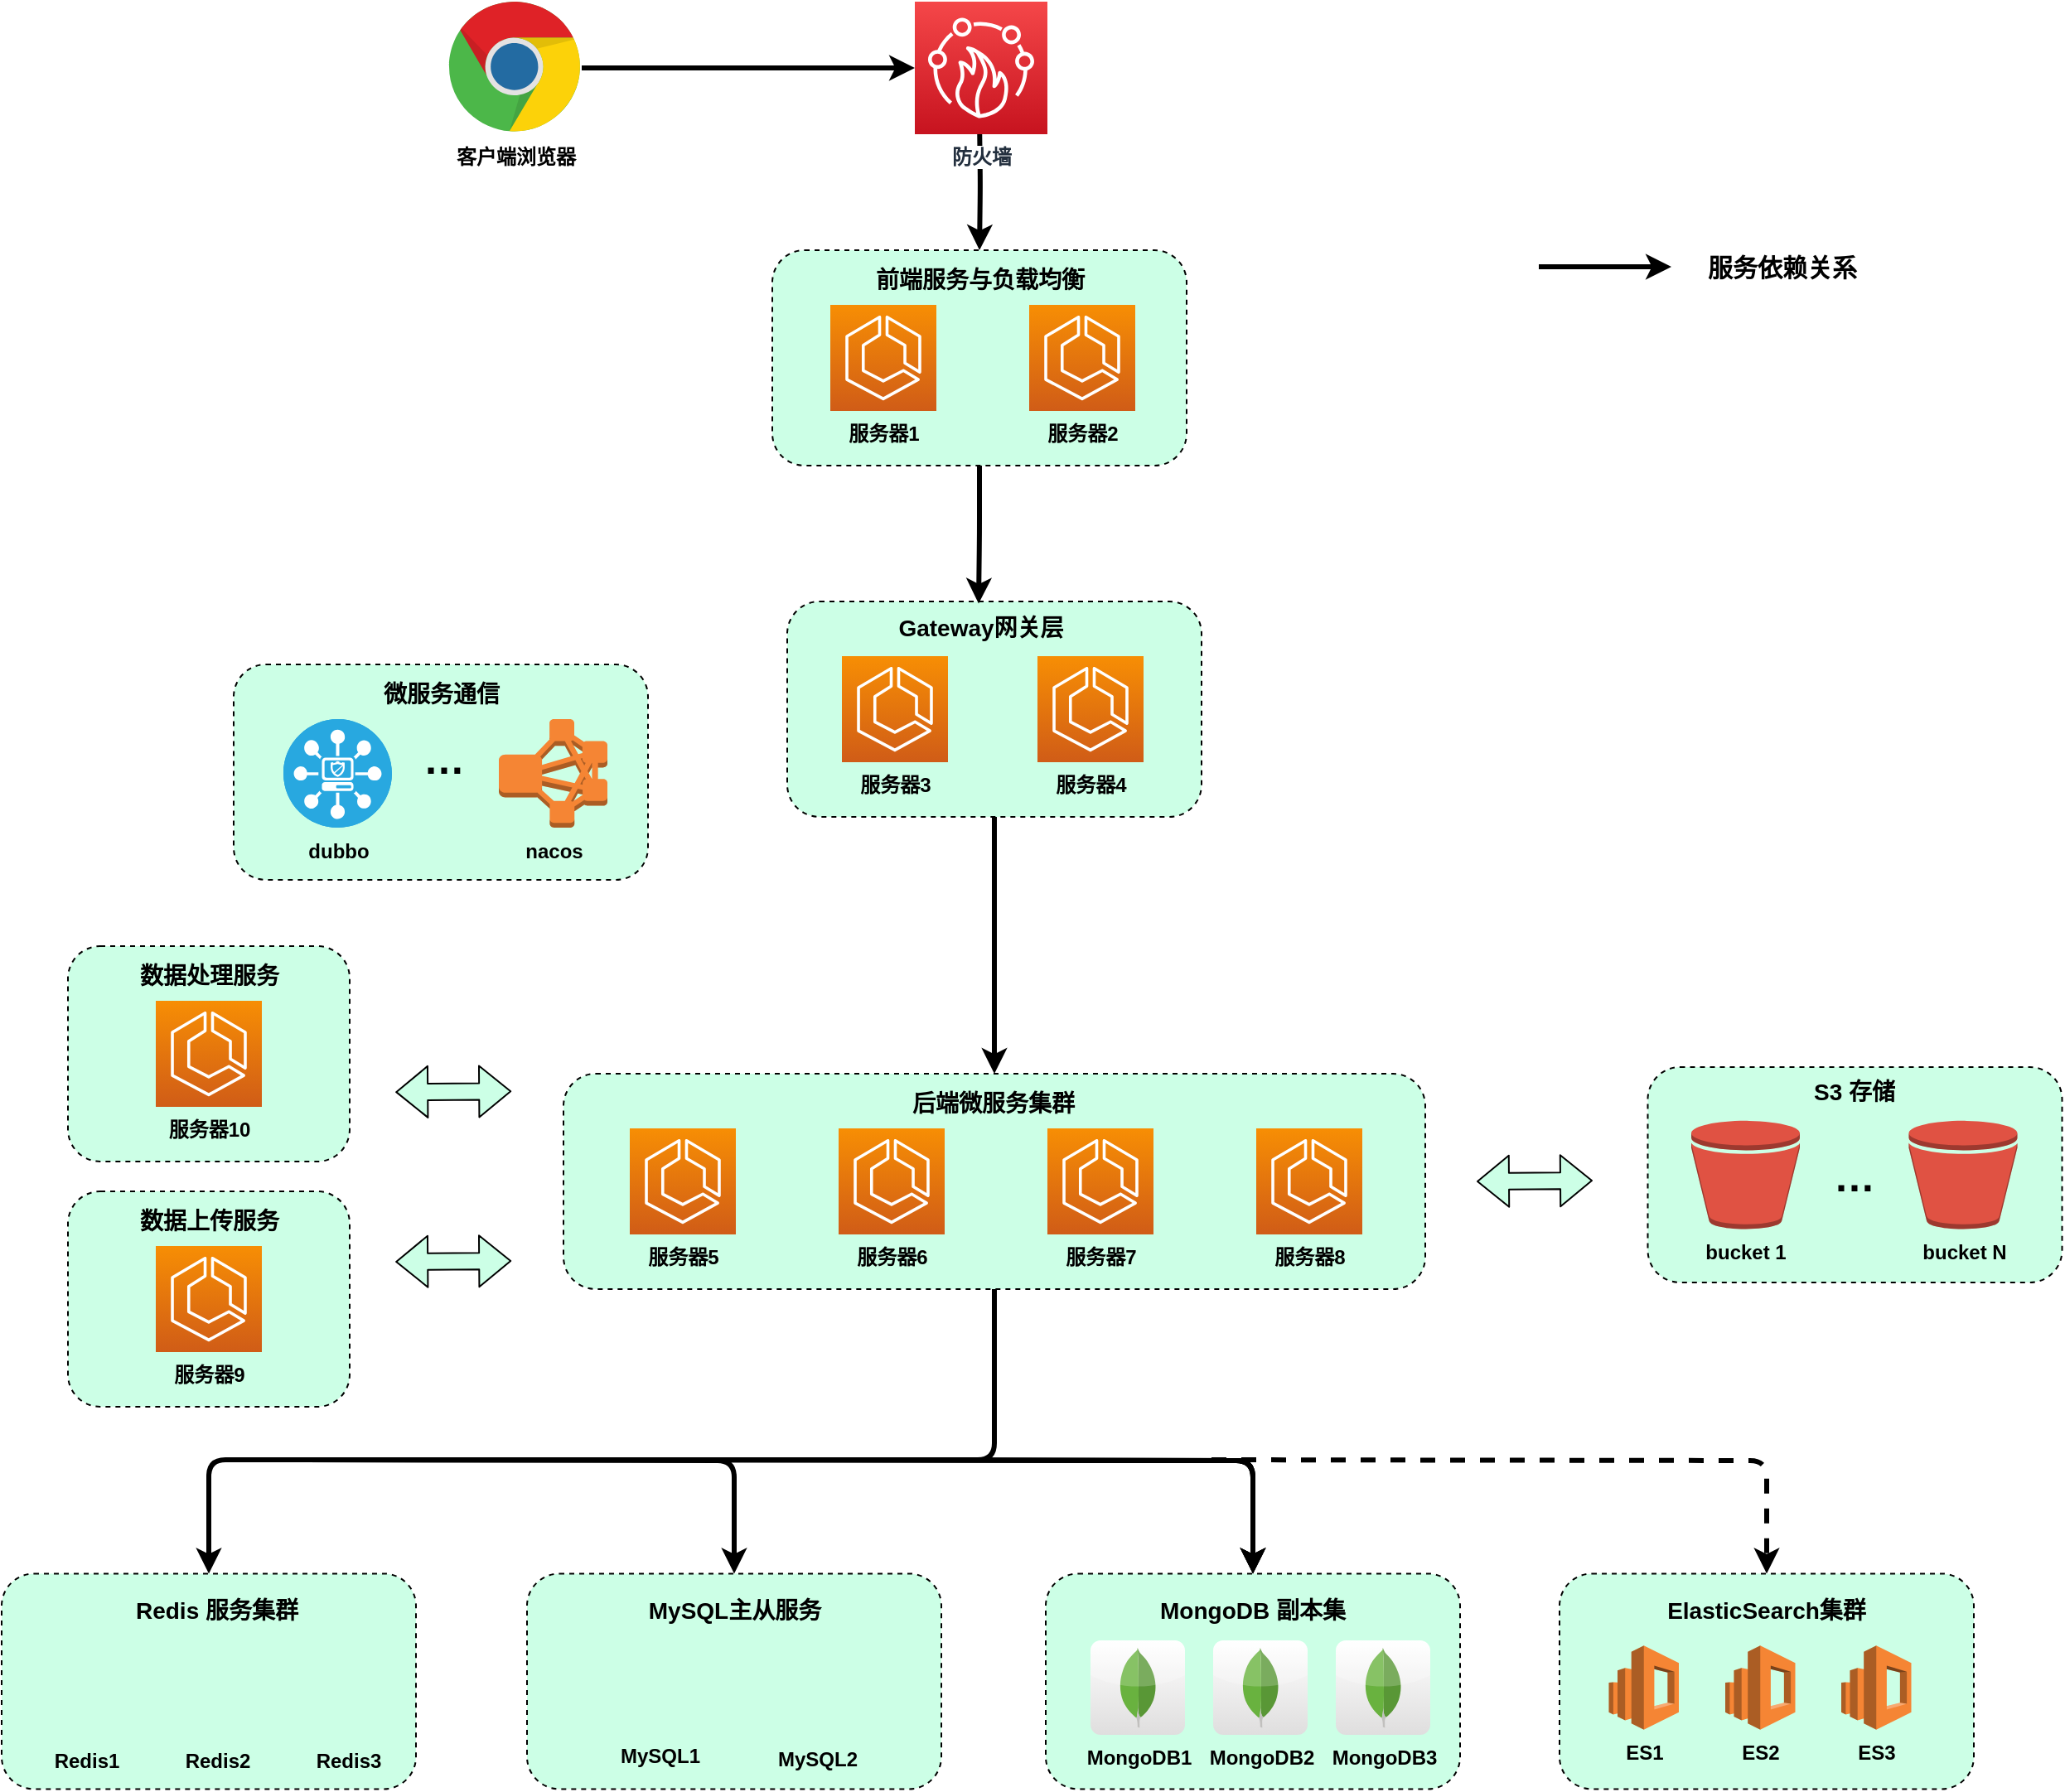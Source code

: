 <mxfile version="14.7.9" type="github">
  <diagram id="9aS60letDVtKuTQgeGno" name="第 1 页">
    <mxGraphModel dx="1730" dy="965" grid="1" gridSize="10" guides="1" tooltips="1" connect="1" arrows="1" fold="1" page="1" pageScale="1" pageWidth="827" pageHeight="1169" math="0" shadow="0">
      <root>
        <mxCell id="0" />
        <mxCell id="1" parent="0" />
        <mxCell id="LMl4s2mU0-_XnzE5FJ5L-1" value="" style="rounded=1;whiteSpace=wrap;html=1;labelBackgroundColor=#ffffff;fontSize=12;dashed=1;fillColor=#CCFFE6;" parent="1" vertex="1">
          <mxGeometry x="1193.25" y="733" width="250" height="130" as="geometry" />
        </mxCell>
        <mxCell id="LMl4s2mU0-_XnzE5FJ5L-2" value="" style="rounded=1;whiteSpace=wrap;html=1;labelBackgroundColor=#CCFFE6;fontSize=12;dashed=1;fillColor=#CCFFE6;" parent="1" vertex="1">
          <mxGeometry x="200" y="1038.7" width="250" height="130" as="geometry" />
        </mxCell>
        <mxCell id="LMl4s2mU0-_XnzE5FJ5L-3" value="" style="rounded=1;whiteSpace=wrap;html=1;labelBackgroundColor=#ffffff;fontSize=12;dashed=1;fillColor=#CCFFE6;" parent="1" vertex="1">
          <mxGeometry x="517" y="1038.7" width="250" height="130" as="geometry" />
        </mxCell>
        <mxCell id="LMl4s2mU0-_XnzE5FJ5L-4" value="" style="rounded=1;whiteSpace=wrap;html=1;labelBackgroundColor=#ffffff;fontSize=12;dashed=1;fillColor=#CCFFE6;" parent="1" vertex="1">
          <mxGeometry x="830" y="1038.7" width="250" height="130" as="geometry" />
        </mxCell>
        <mxCell id="LMl4s2mU0-_XnzE5FJ5L-5" value="" style="rounded=1;whiteSpace=wrap;html=1;labelBackgroundColor=#ffffff;fontSize=12;dashed=1;fillColor=#CCFFE6;" parent="1" vertex="1">
          <mxGeometry x="1140" y="1038.7" width="250" height="130" as="geometry" />
        </mxCell>
        <mxCell id="LMl4s2mU0-_XnzE5FJ5L-6" style="edgeStyle=orthogonalEdgeStyle;rounded=1;orthogonalLoop=1;jettySize=auto;html=1;entryX=0;entryY=0.5;entryDx=0;entryDy=0;entryPerimeter=0;strokeWidth=3;" parent="1" source="LMl4s2mU0-_XnzE5FJ5L-7" target="LMl4s2mU0-_XnzE5FJ5L-9" edge="1">
          <mxGeometry relative="1" as="geometry">
            <mxPoint x="760" y="120.3" as="targetPoint" />
          </mxGeometry>
        </mxCell>
        <mxCell id="LMl4s2mU0-_XnzE5FJ5L-7" value="&lt;b&gt;客户端浏览器&lt;/b&gt;" style="dashed=0;outlineConnect=0;html=1;align=center;labelPosition=center;verticalLabelPosition=bottom;verticalAlign=top;shape=mxgraph.weblogos.chrome" parent="1" vertex="1">
          <mxGeometry x="470" y="90" width="80" height="80" as="geometry" />
        </mxCell>
        <mxCell id="LMl4s2mU0-_XnzE5FJ5L-8" style="edgeStyle=orthogonalEdgeStyle;rounded=1;orthogonalLoop=1;jettySize=auto;html=1;strokeWidth=3;entryX=0.5;entryY=0;entryDx=0;entryDy=0;" parent="1" target="LMl4s2mU0-_XnzE5FJ5L-23" edge="1">
          <mxGeometry relative="1" as="geometry">
            <mxPoint x="790" y="160.3" as="sourcePoint" />
          </mxGeometry>
        </mxCell>
        <mxCell id="LMl4s2mU0-_XnzE5FJ5L-9" value="&lt;b&gt;防火墙&lt;/b&gt;" style="points=[[0,0,0],[0.25,0,0],[0.5,0,0],[0.75,0,0],[1,0,0],[0,1,0],[0.25,1,0],[0.5,1,0],[0.75,1,0],[1,1,0],[0,0.25,0],[0,0.5,0],[0,0.75,0],[1,0.25,0],[1,0.5,0],[1,0.75,0]];outlineConnect=0;fontColor=#232F3E;gradientColor=#F54749;gradientDirection=north;fillColor=#C7131F;strokeColor=#ffffff;dashed=0;verticalLabelPosition=bottom;verticalAlign=top;align=center;html=1;fontSize=12;fontStyle=0;aspect=fixed;shape=mxgraph.aws4.resourceIcon;resIcon=mxgraph.aws4.firewall_manager;labelBackgroundColor=#ffffff;" parent="1" vertex="1">
          <mxGeometry x="751" y="90" width="80" height="80" as="geometry" />
        </mxCell>
        <mxCell id="LMl4s2mU0-_XnzE5FJ5L-10" style="edgeStyle=orthogonalEdgeStyle;rounded=1;orthogonalLoop=1;jettySize=auto;html=1;exitX=0.5;exitY=1;exitDx=0;exitDy=0;exitPerimeter=0;entryX=0.5;entryY=0;entryDx=0;entryDy=0;strokeWidth=3;fontSize=12;" parent="1" target="LMl4s2mU0-_XnzE5FJ5L-3" edge="1">
          <mxGeometry relative="1" as="geometry">
            <mxPoint x="380" y="970.0" as="sourcePoint" />
          </mxGeometry>
        </mxCell>
        <mxCell id="LMl4s2mU0-_XnzE5FJ5L-11" style="edgeStyle=orthogonalEdgeStyle;rounded=1;orthogonalLoop=1;jettySize=auto;html=1;exitX=0.5;exitY=1;exitDx=0;exitDy=0;exitPerimeter=0;entryX=0.5;entryY=0;entryDx=0;entryDy=0;strokeWidth=3;fontSize=12;" parent="1" target="LMl4s2mU0-_XnzE5FJ5L-4" edge="1">
          <mxGeometry relative="1" as="geometry">
            <mxPoint x="380" y="970.0" as="sourcePoint" />
          </mxGeometry>
        </mxCell>
        <mxCell id="LMl4s2mU0-_XnzE5FJ5L-12" style="edgeStyle=orthogonalEdgeStyle;rounded=1;orthogonalLoop=1;jettySize=auto;html=1;exitX=0.5;exitY=1;exitDx=0;exitDy=0;exitPerimeter=0;entryX=0.5;entryY=0;entryDx=0;entryDy=0;strokeWidth=3;fontSize=12;" parent="1" target="LMl4s2mU0-_XnzE5FJ5L-4" edge="1">
          <mxGeometry relative="1" as="geometry">
            <mxPoint x="560" y="970.0" as="sourcePoint" />
          </mxGeometry>
        </mxCell>
        <mxCell id="LMl4s2mU0-_XnzE5FJ5L-13" style="edgeStyle=orthogonalEdgeStyle;rounded=1;orthogonalLoop=1;jettySize=auto;html=1;exitX=0.5;exitY=1;exitDx=0;exitDy=0;exitPerimeter=0;entryX=0.5;entryY=0;entryDx=0;entryDy=0;strokeWidth=3;fontSize=12;" parent="1" target="LMl4s2mU0-_XnzE5FJ5L-4" edge="1">
          <mxGeometry relative="1" as="geometry">
            <mxPoint x="750" y="970.0" as="sourcePoint" />
          </mxGeometry>
        </mxCell>
        <mxCell id="LMl4s2mU0-_XnzE5FJ5L-14" style="edgeStyle=orthogonalEdgeStyle;rounded=1;orthogonalLoop=1;jettySize=auto;html=1;exitX=0.5;exitY=1;exitDx=0;exitDy=0;exitPerimeter=0;entryX=0.5;entryY=0;entryDx=0;entryDy=0;strokeWidth=3;fontSize=12;dashed=1;" parent="1" target="LMl4s2mU0-_XnzE5FJ5L-5" edge="1">
          <mxGeometry relative="1" as="geometry">
            <mxPoint x="930" y="970.0" as="sourcePoint" />
          </mxGeometry>
        </mxCell>
        <mxCell id="LMl4s2mU0-_XnzE5FJ5L-15" value="Redis1" style="shape=image;html=1;verticalAlign=top;verticalLabelPosition=bottom;labelBackgroundColor=none;imageAspect=0;aspect=fixed;image=https://cdn4.iconfinder.com/data/icons/redis-2/1451/Untitled-2-128.png;fontSize=12;fontStyle=1" parent="1" vertex="1">
          <mxGeometry x="222" y="1080" width="57.6" height="57.6" as="geometry" />
        </mxCell>
        <mxCell id="LMl4s2mU0-_XnzE5FJ5L-16" value="&lt;b&gt;MongoDB1&lt;/b&gt;" style="dashed=0;outlineConnect=0;html=1;align=center;labelPosition=center;verticalLabelPosition=bottom;verticalAlign=top;shape=mxgraph.webicons.mongodb;gradientColor=#DFDEDE;labelBackgroundColor=none;fontSize=12;" parent="1" vertex="1">
          <mxGeometry x="857" y="1079" width="57" height="57" as="geometry" />
        </mxCell>
        <mxCell id="LMl4s2mU0-_XnzE5FJ5L-17" value="&lt;b style=&quot;font-size: 12px&quot;&gt;ES1&lt;/b&gt;" style="outlineConnect=0;dashed=0;verticalLabelPosition=bottom;verticalAlign=top;align=center;html=1;shape=mxgraph.aws3.elasticsearch_service;fillColor=#F58534;gradientColor=none;labelBackgroundColor=none;fontSize=12;" parent="1" vertex="1">
          <mxGeometry x="1169.75" y="1082.15" width="42.25" height="50.7" as="geometry" />
        </mxCell>
        <mxCell id="LMl4s2mU0-_XnzE5FJ5L-18" style="edgeStyle=orthogonalEdgeStyle;rounded=1;orthogonalLoop=1;jettySize=auto;html=1;strokeWidth=3;fontSize=13;" parent="1" edge="1">
          <mxGeometry relative="1" as="geometry">
            <mxPoint x="1127.5" y="250" as="sourcePoint" />
            <mxPoint x="1207.5" y="250" as="targetPoint" />
          </mxGeometry>
        </mxCell>
        <mxCell id="LMl4s2mU0-_XnzE5FJ5L-19" value="服务依赖关系" style="text;html=1;strokeColor=none;fillColor=none;align=center;verticalAlign=middle;whiteSpace=wrap;rounded=0;dashed=1;labelBackgroundColor=#ffffff;fontSize=15;fontStyle=1" parent="1" vertex="1">
          <mxGeometry x="1223.5" y="240" width="101" height="20" as="geometry" />
        </mxCell>
        <mxCell id="LMl4s2mU0-_XnzE5FJ5L-20" value="S3 存储" style="text;html=1;strokeColor=none;fillColor=none;align=center;verticalAlign=middle;whiteSpace=wrap;rounded=0;dashed=1;labelBackgroundColor=none;fontSize=14;fontStyle=1" parent="1" vertex="1">
          <mxGeometry x="1208.25" y="738" width="220" height="20" as="geometry" />
        </mxCell>
        <mxCell id="LMl4s2mU0-_XnzE5FJ5L-21" value="" style="shape=flexArrow;endArrow=classic;startArrow=classic;html=1;strokeWidth=1;fontSize=14;shadow=0;sketch=0;fillColor=#CCFFE6;" parent="1" edge="1">
          <mxGeometry width="50" height="50" relative="1" as="geometry">
            <mxPoint x="1090" y="802" as="sourcePoint" />
            <mxPoint x="1160" y="801.5" as="targetPoint" />
          </mxGeometry>
        </mxCell>
        <mxCell id="LMl4s2mU0-_XnzE5FJ5L-22" value="" style="group" parent="1" vertex="1" connectable="0">
          <mxGeometry x="665" y="240" width="250" height="130" as="geometry" />
        </mxCell>
        <mxCell id="LMl4s2mU0-_XnzE5FJ5L-23" value="" style="rounded=1;whiteSpace=wrap;html=1;labelBackgroundColor=#ffffff;fontSize=12;dashed=1;fillColor=#CCFFE6;" parent="LMl4s2mU0-_XnzE5FJ5L-22" vertex="1">
          <mxGeometry width="250" height="130" as="geometry" />
        </mxCell>
        <mxCell id="LMl4s2mU0-_XnzE5FJ5L-24" value="&lt;b&gt;&lt;font style=&quot;font-size: 14px&quot;&gt;前端服务与负载均衡&lt;/font&gt;&lt;/b&gt;" style="text;html=1;strokeColor=none;fillColor=none;align=center;verticalAlign=middle;whiteSpace=wrap;rounded=0;" parent="LMl4s2mU0-_XnzE5FJ5L-22" vertex="1">
          <mxGeometry x="57.5" y="8.15" width="135" height="20" as="geometry" />
        </mxCell>
        <mxCell id="LMl4s2mU0-_XnzE5FJ5L-25" value="&lt;b&gt;&lt;font color=&quot;#000000&quot;&gt;服务器2&lt;/font&gt;&lt;/b&gt;" style="points=[[0,0,0],[0.25,0,0],[0.5,0,0],[0.75,0,0],[1,0,0],[0,1,0],[0.25,1,0],[0.5,1,0],[0.75,1,0],[1,1,0],[0,0.25,0],[0,0.5,0],[0,0.75,0],[1,0.25,0],[1,0.5,0],[1,0.75,0]];outlineConnect=0;fontColor=#232F3E;gradientColor=#F78E04;gradientDirection=north;fillColor=#D05C17;strokeColor=#ffffff;dashed=0;verticalLabelPosition=bottom;verticalAlign=top;align=center;html=1;fontSize=12;fontStyle=0;aspect=fixed;shape=mxgraph.aws4.resourceIcon;resIcon=mxgraph.aws4.ecs;labelBackgroundColor=none;" parent="LMl4s2mU0-_XnzE5FJ5L-22" vertex="1">
          <mxGeometry x="155" y="33" width="64" height="64" as="geometry" />
        </mxCell>
        <mxCell id="LMl4s2mU0-_XnzE5FJ5L-26" value="&lt;b&gt;&lt;font color=&quot;#000000&quot;&gt;服务器1&lt;/font&gt;&lt;/b&gt;" style="points=[[0,0,0],[0.25,0,0],[0.5,0,0],[0.75,0,0],[1,0,0],[0,1,0],[0.25,1,0],[0.5,1,0],[0.75,1,0],[1,1,0],[0,0.25,0],[0,0.5,0],[0,0.75,0],[1,0.25,0],[1,0.5,0],[1,0.75,0]];outlineConnect=0;fontColor=#232F3E;gradientColor=#F78E04;gradientDirection=north;fillColor=#D05C17;strokeColor=#ffffff;dashed=0;verticalLabelPosition=bottom;verticalAlign=top;align=center;html=1;fontSize=12;fontStyle=0;aspect=fixed;shape=mxgraph.aws4.resourceIcon;resIcon=mxgraph.aws4.ecs;labelBackgroundColor=none;" parent="LMl4s2mU0-_XnzE5FJ5L-22" vertex="1">
          <mxGeometry x="35" y="33" width="64" height="64" as="geometry" />
        </mxCell>
        <mxCell id="LMl4s2mU0-_XnzE5FJ5L-27" value="" style="group" parent="1" vertex="1" connectable="0">
          <mxGeometry x="674" y="452" width="250" height="130" as="geometry" />
        </mxCell>
        <mxCell id="LMl4s2mU0-_XnzE5FJ5L-28" value="" style="rounded=1;whiteSpace=wrap;html=1;labelBackgroundColor=#ffffff;fontSize=12;dashed=1;fillColor=#CCFFE6;" parent="LMl4s2mU0-_XnzE5FJ5L-27" vertex="1">
          <mxGeometry width="250" height="130" as="geometry" />
        </mxCell>
        <mxCell id="LMl4s2mU0-_XnzE5FJ5L-29" value="&lt;b&gt;&lt;font color=&quot;#000000&quot;&gt;服务器3&lt;/font&gt;&lt;/b&gt;" style="points=[[0,0,0],[0.25,0,0],[0.5,0,0],[0.75,0,0],[1,0,0],[0,1,0],[0.25,1,0],[0.5,1,0],[0.75,1,0],[1,1,0],[0,0.25,0],[0,0.5,0],[0,0.75,0],[1,0.25,0],[1,0.5,0],[1,0.75,0]];outlineConnect=0;fontColor=#232F3E;gradientColor=#F78E04;gradientDirection=north;fillColor=#D05C17;strokeColor=#ffffff;dashed=0;verticalLabelPosition=bottom;verticalAlign=top;align=center;html=1;fontSize=12;fontStyle=0;aspect=fixed;shape=mxgraph.aws4.resourceIcon;resIcon=mxgraph.aws4.ecs;labelBackgroundColor=none;" parent="LMl4s2mU0-_XnzE5FJ5L-27" vertex="1">
          <mxGeometry x="33" y="33" width="64" height="64" as="geometry" />
        </mxCell>
        <mxCell id="LMl4s2mU0-_XnzE5FJ5L-30" value="&lt;b&gt;&lt;font color=&quot;#000000&quot;&gt;服务器4&lt;/font&gt;&lt;/b&gt;" style="points=[[0,0,0],[0.25,0,0],[0.5,0,0],[0.75,0,0],[1,0,0],[0,1,0],[0.25,1,0],[0.5,1,0],[0.75,1,0],[1,1,0],[0,0.25,0],[0,0.5,0],[0,0.75,0],[1,0.25,0],[1,0.5,0],[1,0.75,0]];outlineConnect=0;fontColor=#232F3E;gradientColor=#F78E04;gradientDirection=north;fillColor=#D05C17;strokeColor=#ffffff;dashed=0;verticalLabelPosition=bottom;verticalAlign=top;align=center;html=1;fontSize=12;fontStyle=0;aspect=fixed;shape=mxgraph.aws4.resourceIcon;resIcon=mxgraph.aws4.ecs;labelBackgroundColor=none;" parent="LMl4s2mU0-_XnzE5FJ5L-27" vertex="1">
          <mxGeometry x="151" y="33" width="64" height="64" as="geometry" />
        </mxCell>
        <mxCell id="LMl4s2mU0-_XnzE5FJ5L-31" style="edgeStyle=orthogonalEdgeStyle;rounded=1;orthogonalLoop=1;jettySize=auto;html=1;strokeWidth=3;entryX=0.462;entryY=0.01;entryDx=0;entryDy=0;exitX=0.5;exitY=1;exitDx=0;exitDy=0;entryPerimeter=0;" parent="1" source="LMl4s2mU0-_XnzE5FJ5L-23" target="LMl4s2mU0-_XnzE5FJ5L-28" edge="1">
          <mxGeometry relative="1" as="geometry">
            <mxPoint x="790" y="390" as="sourcePoint" />
            <mxPoint x="800" y="272" as="targetPoint" />
          </mxGeometry>
        </mxCell>
        <mxCell id="LMl4s2mU0-_XnzE5FJ5L-32" value="&lt;b&gt;&lt;font style=&quot;font-size: 14px&quot;&gt;Gateway网关层&lt;/font&gt;&lt;/b&gt;" style="text;html=1;strokeColor=none;fillColor=none;align=center;verticalAlign=middle;whiteSpace=wrap;rounded=0;" parent="1" vertex="1">
          <mxGeometry x="736" y="458" width="110" height="20" as="geometry" />
        </mxCell>
        <mxCell id="LMl4s2mU0-_XnzE5FJ5L-33" value="" style="group" parent="1" vertex="1" connectable="0">
          <mxGeometry x="539" y="737" width="520" height="130" as="geometry" />
        </mxCell>
        <mxCell id="LMl4s2mU0-_XnzE5FJ5L-34" value="" style="rounded=1;whiteSpace=wrap;html=1;labelBackgroundColor=#ffffff;fontSize=12;dashed=1;fillColor=#CCFFE6;" parent="LMl4s2mU0-_XnzE5FJ5L-33" vertex="1">
          <mxGeometry width="520" height="130" as="geometry" />
        </mxCell>
        <mxCell id="LMl4s2mU0-_XnzE5FJ5L-35" value="&lt;b&gt;&lt;font style=&quot;font-size: 14px&quot;&gt;后端微服务集群&lt;/font&gt;&lt;/b&gt;" style="text;html=1;strokeColor=none;fillColor=none;align=center;verticalAlign=middle;whiteSpace=wrap;rounded=0;" parent="LMl4s2mU0-_XnzE5FJ5L-33" vertex="1">
          <mxGeometry x="140.4" y="8" width="239.2" height="20" as="geometry" />
        </mxCell>
        <mxCell id="LMl4s2mU0-_XnzE5FJ5L-36" value="&lt;b&gt;&lt;font color=&quot;#000000&quot;&gt;服务器5&lt;/font&gt;&lt;/b&gt;" style="points=[[0,0,0],[0.25,0,0],[0.5,0,0],[0.75,0,0],[1,0,0],[0,1,0],[0.25,1,0],[0.5,1,0],[0.75,1,0],[1,1,0],[0,0.25,0],[0,0.5,0],[0,0.75,0],[1,0.25,0],[1,0.5,0],[1,0.75,0]];outlineConnect=0;fontColor=#232F3E;gradientColor=#F78E04;gradientDirection=north;fillColor=#D05C17;strokeColor=#ffffff;dashed=0;verticalLabelPosition=bottom;verticalAlign=top;align=center;html=1;fontSize=12;fontStyle=0;aspect=fixed;shape=mxgraph.aws4.resourceIcon;resIcon=mxgraph.aws4.ecs;labelBackgroundColor=none;" parent="LMl4s2mU0-_XnzE5FJ5L-33" vertex="1">
          <mxGeometry x="40" y="33" width="64" height="64" as="geometry" />
        </mxCell>
        <mxCell id="LMl4s2mU0-_XnzE5FJ5L-37" value="&lt;b&gt;&lt;font color=&quot;#000000&quot;&gt;服务器6&lt;/font&gt;&lt;/b&gt;" style="points=[[0,0,0],[0.25,0,0],[0.5,0,0],[0.75,0,0],[1,0,0],[0,1,0],[0.25,1,0],[0.5,1,0],[0.75,1,0],[1,1,0],[0,0.25,0],[0,0.5,0],[0,0.75,0],[1,0.25,0],[1,0.5,0],[1,0.75,0]];outlineConnect=0;fontColor=#232F3E;gradientColor=#F78E04;gradientDirection=north;fillColor=#D05C17;strokeColor=#ffffff;dashed=0;verticalLabelPosition=bottom;verticalAlign=top;align=center;html=1;fontSize=12;fontStyle=0;aspect=fixed;shape=mxgraph.aws4.resourceIcon;resIcon=mxgraph.aws4.ecs;labelBackgroundColor=none;" parent="LMl4s2mU0-_XnzE5FJ5L-33" vertex="1">
          <mxGeometry x="166" y="33" width="64" height="64" as="geometry" />
        </mxCell>
        <mxCell id="LMl4s2mU0-_XnzE5FJ5L-38" value="&lt;b&gt;&lt;font color=&quot;#000000&quot;&gt;服务器7&lt;/font&gt;&lt;/b&gt;" style="points=[[0,0,0],[0.25,0,0],[0.5,0,0],[0.75,0,0],[1,0,0],[0,1,0],[0.25,1,0],[0.5,1,0],[0.75,1,0],[1,1,0],[0,0.25,0],[0,0.5,0],[0,0.75,0],[1,0.25,0],[1,0.5,0],[1,0.75,0]];outlineConnect=0;fontColor=#232F3E;gradientColor=#F78E04;gradientDirection=north;fillColor=#D05C17;strokeColor=#ffffff;dashed=0;verticalLabelPosition=bottom;verticalAlign=top;align=center;html=1;fontSize=12;fontStyle=0;aspect=fixed;shape=mxgraph.aws4.resourceIcon;resIcon=mxgraph.aws4.ecs;labelBackgroundColor=none;" parent="LMl4s2mU0-_XnzE5FJ5L-33" vertex="1">
          <mxGeometry x="292" y="33" width="64" height="64" as="geometry" />
        </mxCell>
        <mxCell id="LMl4s2mU0-_XnzE5FJ5L-39" value="&lt;b&gt;&lt;font color=&quot;#000000&quot;&gt;服务器8&lt;/font&gt;&lt;/b&gt;" style="points=[[0,0,0],[0.25,0,0],[0.5,0,0],[0.75,0,0],[1,0,0],[0,1,0],[0.25,1,0],[0.5,1,0],[0.75,1,0],[1,1,0],[0,0.25,0],[0,0.5,0],[0,0.75,0],[1,0.25,0],[1,0.5,0],[1,0.75,0]];outlineConnect=0;fontColor=#232F3E;gradientColor=#F78E04;gradientDirection=north;fillColor=#D05C17;strokeColor=#ffffff;dashed=0;verticalLabelPosition=bottom;verticalAlign=top;align=center;html=1;fontSize=12;fontStyle=0;aspect=fixed;shape=mxgraph.aws4.resourceIcon;resIcon=mxgraph.aws4.ecs;labelBackgroundColor=none;" parent="LMl4s2mU0-_XnzE5FJ5L-33" vertex="1">
          <mxGeometry x="418" y="33" width="64" height="64" as="geometry" />
        </mxCell>
        <mxCell id="LMl4s2mU0-_XnzE5FJ5L-40" style="edgeStyle=orthogonalEdgeStyle;rounded=1;orthogonalLoop=1;jettySize=auto;html=1;strokeWidth=3;entryX=0.5;entryY=0;entryDx=0;entryDy=0;exitX=0.5;exitY=1;exitDx=0;exitDy=0;" parent="1" source="LMl4s2mU0-_XnzE5FJ5L-28" target="LMl4s2mU0-_XnzE5FJ5L-34" edge="1">
          <mxGeometry relative="1" as="geometry">
            <mxPoint x="800" y="402.0" as="sourcePoint" />
            <mxPoint x="799.5" y="463.3" as="targetPoint" />
          </mxGeometry>
        </mxCell>
        <mxCell id="LMl4s2mU0-_XnzE5FJ5L-41" style="edgeStyle=orthogonalEdgeStyle;rounded=1;orthogonalLoop=1;jettySize=auto;html=1;strokeWidth=3;exitX=0.5;exitY=1;exitDx=0;exitDy=0;entryX=0.5;entryY=0;entryDx=0;entryDy=0;" parent="1" source="LMl4s2mU0-_XnzE5FJ5L-34" target="LMl4s2mU0-_XnzE5FJ5L-2" edge="1">
          <mxGeometry relative="1" as="geometry">
            <mxPoint x="799" y="892.0" as="sourcePoint" />
            <mxPoint x="310" y="940" as="targetPoint" />
            <Array as="points">
              <mxPoint x="799" y="970" />
              <mxPoint x="325" y="970" />
            </Array>
          </mxGeometry>
        </mxCell>
        <mxCell id="LMl4s2mU0-_XnzE5FJ5L-42" value="&lt;b&gt;bucket 1&lt;/b&gt;" style="outlineConnect=0;dashed=0;verticalLabelPosition=bottom;verticalAlign=top;align=center;html=1;shape=mxgraph.aws3.bucket;fillColor=#E05243;gradientColor=none;" parent="1" vertex="1">
          <mxGeometry x="1219.5" y="765.25" width="65.5" height="65.5" as="geometry" />
        </mxCell>
        <mxCell id="LMl4s2mU0-_XnzE5FJ5L-43" value="&lt;b&gt;bucket N&lt;/b&gt;" style="outlineConnect=0;dashed=0;verticalLabelPosition=bottom;verticalAlign=top;align=center;html=1;shape=mxgraph.aws3.bucket;fillColor=#E05243;gradientColor=none;" parent="1" vertex="1">
          <mxGeometry x="1350.75" y="765.25" width="65.5" height="65.5" as="geometry" />
        </mxCell>
        <mxCell id="LMl4s2mU0-_XnzE5FJ5L-44" value="" style="group" parent="1" vertex="1" connectable="0">
          <mxGeometry x="340" y="490" width="250" height="130" as="geometry" />
        </mxCell>
        <mxCell id="LMl4s2mU0-_XnzE5FJ5L-45" value="" style="rounded=1;whiteSpace=wrap;html=1;labelBackgroundColor=#ffffff;fontSize=12;dashed=1;fillColor=#CCFFE6;" parent="LMl4s2mU0-_XnzE5FJ5L-44" vertex="1">
          <mxGeometry width="250" height="130" as="geometry" />
        </mxCell>
        <mxCell id="LMl4s2mU0-_XnzE5FJ5L-46" value="…" style="text;html=1;strokeColor=none;fillColor=none;align=center;verticalAlign=middle;whiteSpace=wrap;rounded=0;dashed=1;labelBackgroundColor=none;fontSize=25;fontStyle=1" parent="LMl4s2mU0-_XnzE5FJ5L-44" vertex="1">
          <mxGeometry x="107" y="46" width="40" height="20" as="geometry" />
        </mxCell>
        <mxCell id="LMl4s2mU0-_XnzE5FJ5L-47" value="&lt;span style=&quot;font-size: 14px&quot;&gt;&lt;b&gt;微服务通信&lt;/b&gt;&lt;/span&gt;" style="text;html=1;strokeColor=none;fillColor=none;align=center;verticalAlign=middle;whiteSpace=wrap;rounded=0;" parent="LMl4s2mU0-_XnzE5FJ5L-44" vertex="1">
          <mxGeometry x="67.5" y="8" width="115" height="20" as="geometry" />
        </mxCell>
        <mxCell id="LMl4s2mU0-_XnzE5FJ5L-48" value="&lt;span style=&quot;font-size: 12px&quot;&gt;dubbo&lt;/span&gt;" style="fillColor=#28A8E0;verticalLabelPosition=bottom;html=1;strokeColor=#ffffff;verticalAlign=top;align=center;points=[[0.145,0.145,0],[0.5,0,0],[0.855,0.145,0],[1,0.5,0],[0.855,0.855,0],[0.5,1,0],[0.145,0.855,0],[0,0.5,0]];pointerEvents=1;shape=mxgraph.cisco_safe.compositeIcon;bgIcon=ellipse;resIcon=mxgraph.cisco_safe.capability.distributed_denial_of_service_protection;dashed=1;labelBackgroundColor=none;fontSize=12;fontStyle=1" parent="LMl4s2mU0-_XnzE5FJ5L-44" vertex="1">
          <mxGeometry x="30" y="33" width="65.5" height="65.5" as="geometry" />
        </mxCell>
        <mxCell id="LMl4s2mU0-_XnzE5FJ5L-49" value="&lt;b&gt;nacos&lt;/b&gt;" style="outlineConnect=0;dashed=0;verticalLabelPosition=bottom;verticalAlign=top;align=center;html=1;shape=mxgraph.aws3.emr_cluster;fillColor=#F58534;gradientColor=none;labelBackgroundColor=none;fontSize=12;" parent="LMl4s2mU0-_XnzE5FJ5L-44" vertex="1">
          <mxGeometry x="160" y="33" width="65.5" height="65.5" as="geometry" />
        </mxCell>
        <mxCell id="LMl4s2mU0-_XnzE5FJ5L-50" value="&lt;b&gt;MySQL2&lt;/b&gt;" style="shape=image;html=1;verticalAlign=top;verticalLabelPosition=bottom;labelBackgroundColor=none;imageAspect=0;aspect=fixed;image=https://cdn4.iconfinder.com/data/icons/logos-3/181/MySQL-128.png;fontSize=12;" parent="1" vertex="1">
          <mxGeometry x="664" y="1081.65" width="55" height="55" as="geometry" />
        </mxCell>
        <mxCell id="LMl4s2mU0-_XnzE5FJ5L-51" value="&lt;span style=&quot;font-size: 14px&quot;&gt;&lt;b&gt;MySQL主从服务&lt;/b&gt;&lt;/span&gt;" style="text;html=1;strokeColor=none;fillColor=none;align=center;verticalAlign=middle;whiteSpace=wrap;rounded=0;" parent="1" vertex="1">
          <mxGeometry x="569.63" y="1051.3" width="144.75" height="20" as="geometry" />
        </mxCell>
        <mxCell id="LMl4s2mU0-_XnzE5FJ5L-52" value="&lt;span style=&quot;font-size: 14px&quot;&gt;&lt;b&gt;Redis 服务集群&lt;/b&gt;&lt;/span&gt;" style="text;html=1;strokeColor=none;fillColor=none;align=center;verticalAlign=middle;whiteSpace=wrap;rounded=0;" parent="1" vertex="1">
          <mxGeometry x="250" y="1051.3" width="160" height="20" as="geometry" />
        </mxCell>
        <mxCell id="LMl4s2mU0-_XnzE5FJ5L-53" value="&lt;span style=&quot;font-size: 14px&quot;&gt;&lt;b&gt;MongoDB 副本集&lt;/b&gt;&lt;/span&gt;" style="text;html=1;strokeColor=none;fillColor=none;align=center;verticalAlign=middle;whiteSpace=wrap;rounded=0;" parent="1" vertex="1">
          <mxGeometry x="860" y="1051.3" width="190" height="20" as="geometry" />
        </mxCell>
        <mxCell id="LMl4s2mU0-_XnzE5FJ5L-54" value="&lt;span style=&quot;font-size: 14px&quot;&gt;&lt;b&gt;ElasticSearch集群&lt;/b&gt;&lt;/span&gt;" style="text;html=1;strokeColor=none;fillColor=none;align=center;verticalAlign=middle;whiteSpace=wrap;rounded=0;" parent="1" vertex="1">
          <mxGeometry x="1193.25" y="1051.3" width="143.5" height="20" as="geometry" />
        </mxCell>
        <mxCell id="LMl4s2mU0-_XnzE5FJ5L-55" value="&lt;b&gt;MySQL1&lt;/b&gt;" style="shape=image;html=1;verticalAlign=top;verticalLabelPosition=bottom;labelBackgroundColor=none;imageAspect=0;aspect=fixed;image=https://cdn4.iconfinder.com/data/icons/logos-3/181/MySQL-128.png;fontSize=12;" parent="1" vertex="1">
          <mxGeometry x="569.63" y="1080" width="55" height="55" as="geometry" />
        </mxCell>
        <mxCell id="LMl4s2mU0-_XnzE5FJ5L-56" value="Redis2" style="shape=image;html=1;verticalAlign=top;verticalLabelPosition=bottom;labelBackgroundColor=none;imageAspect=0;aspect=fixed;image=https://cdn4.iconfinder.com/data/icons/redis-2/1451/Untitled-2-128.png;fontSize=12;fontStyle=1" parent="1" vertex="1">
          <mxGeometry x="301" y="1080" width="57.6" height="57.6" as="geometry" />
        </mxCell>
        <mxCell id="LMl4s2mU0-_XnzE5FJ5L-57" value="Redis3" style="shape=image;html=1;verticalAlign=top;verticalLabelPosition=bottom;labelBackgroundColor=none;imageAspect=0;aspect=fixed;image=https://cdn4.iconfinder.com/data/icons/redis-2/1451/Untitled-2-128.png;fontSize=12;fontStyle=1" parent="1" vertex="1">
          <mxGeometry x="380" y="1080" width="57.6" height="57.6" as="geometry" />
        </mxCell>
        <mxCell id="LMl4s2mU0-_XnzE5FJ5L-58" value="&lt;b&gt;MongoDB2&lt;/b&gt;" style="dashed=0;outlineConnect=0;html=1;align=center;labelPosition=center;verticalLabelPosition=bottom;verticalAlign=top;shape=mxgraph.webicons.mongodb;gradientColor=#DFDEDE;labelBackgroundColor=none;fontSize=12;" parent="1" vertex="1">
          <mxGeometry x="931" y="1079" width="57" height="57" as="geometry" />
        </mxCell>
        <mxCell id="LMl4s2mU0-_XnzE5FJ5L-59" value="&lt;b&gt;MongoDB3&lt;/b&gt;" style="dashed=0;outlineConnect=0;html=1;align=center;labelPosition=center;verticalLabelPosition=bottom;verticalAlign=top;shape=mxgraph.webicons.mongodb;gradientColor=#DFDEDE;labelBackgroundColor=none;fontSize=12;" parent="1" vertex="1">
          <mxGeometry x="1005" y="1079" width="57" height="57" as="geometry" />
        </mxCell>
        <mxCell id="LMl4s2mU0-_XnzE5FJ5L-60" value="&lt;b style=&quot;font-size: 12px&quot;&gt;ES2&lt;/b&gt;" style="outlineConnect=0;dashed=0;verticalLabelPosition=bottom;verticalAlign=top;align=center;html=1;shape=mxgraph.aws3.elasticsearch_service;fillColor=#F58534;gradientColor=none;labelBackgroundColor=none;fontSize=12;" parent="1" vertex="1">
          <mxGeometry x="1240" y="1082.15" width="42.25" height="50.7" as="geometry" />
        </mxCell>
        <mxCell id="LMl4s2mU0-_XnzE5FJ5L-61" value="&lt;b style=&quot;font-size: 12px&quot;&gt;ES3&lt;/b&gt;" style="outlineConnect=0;dashed=0;verticalLabelPosition=bottom;verticalAlign=top;align=center;html=1;shape=mxgraph.aws3.elasticsearch_service;fillColor=#F58534;gradientColor=none;labelBackgroundColor=none;fontSize=12;" parent="1" vertex="1">
          <mxGeometry x="1310" y="1082.15" width="42.25" height="50.7" as="geometry" />
        </mxCell>
        <mxCell id="LMl4s2mU0-_XnzE5FJ5L-62" value="…" style="text;html=1;strokeColor=none;fillColor=none;align=center;verticalAlign=middle;whiteSpace=wrap;rounded=0;dashed=1;labelBackgroundColor=none;fontSize=25;fontStyle=1" parent="1" vertex="1">
          <mxGeometry x="1298.25" y="788" width="40" height="20" as="geometry" />
        </mxCell>
        <mxCell id="LMl4s2mU0-_XnzE5FJ5L-63" value="" style="rounded=1;whiteSpace=wrap;html=1;labelBackgroundColor=#ffffff;fontSize=12;dashed=1;fillColor=#CCFFE6;" parent="1" vertex="1">
          <mxGeometry x="240" y="660" width="170" height="130" as="geometry" />
        </mxCell>
        <mxCell id="LMl4s2mU0-_XnzE5FJ5L-64" value="数据处理服务" style="text;html=1;strokeColor=none;fillColor=none;align=center;verticalAlign=middle;whiteSpace=wrap;rounded=0;dashed=1;labelBackgroundColor=none;fontSize=14;fontStyle=1" parent="1" vertex="1">
          <mxGeometry x="263.65" y="668.25" width="122.71" height="20" as="geometry" />
        </mxCell>
        <mxCell id="LMl4s2mU0-_XnzE5FJ5L-65" value="" style="shape=flexArrow;endArrow=classic;startArrow=classic;html=1;strokeWidth=1;fontSize=14;shadow=0;sketch=0;fillColor=#CCFFE6;" parent="1" edge="1">
          <mxGeometry width="50" height="50" relative="1" as="geometry">
            <mxPoint x="437.6" y="748.08" as="sourcePoint" />
            <mxPoint x="507.6" y="747.58" as="targetPoint" />
          </mxGeometry>
        </mxCell>
        <mxCell id="LMl4s2mU0-_XnzE5FJ5L-69" value="&lt;b&gt;&lt;font color=&quot;#000000&quot;&gt;服务器10&lt;/font&gt;&lt;/b&gt;" style="points=[[0,0,0],[0.25,0,0],[0.5,0,0],[0.75,0,0],[1,0,0],[0,1,0],[0.25,1,0],[0.5,1,0],[0.75,1,0],[1,1,0],[0,0.25,0],[0,0.5,0],[0,0.75,0],[1,0.25,0],[1,0.5,0],[1,0.75,0]];outlineConnect=0;fontColor=#232F3E;gradientColor=#F78E04;gradientDirection=north;fillColor=#D05C17;strokeColor=#ffffff;dashed=0;verticalLabelPosition=bottom;verticalAlign=top;align=center;html=1;fontSize=12;fontStyle=0;aspect=fixed;shape=mxgraph.aws4.resourceIcon;resIcon=mxgraph.aws4.ecs;labelBackgroundColor=none;" parent="1" vertex="1">
          <mxGeometry x="293" y="693" width="64" height="64" as="geometry" />
        </mxCell>
        <mxCell id="G7WuKX-GFEOF_fC3CHL7-5" value="" style="rounded=1;whiteSpace=wrap;html=1;labelBackgroundColor=#ffffff;fontSize=12;dashed=1;fillColor=#CCFFE6;" vertex="1" parent="1">
          <mxGeometry x="240" y="808" width="170" height="130" as="geometry" />
        </mxCell>
        <mxCell id="G7WuKX-GFEOF_fC3CHL7-6" value="数据上传服务" style="text;html=1;strokeColor=none;fillColor=none;align=center;verticalAlign=middle;whiteSpace=wrap;rounded=0;dashed=1;labelBackgroundColor=none;fontSize=14;fontStyle=1" vertex="1" parent="1">
          <mxGeometry x="263.65" y="816.25" width="122.71" height="20" as="geometry" />
        </mxCell>
        <mxCell id="G7WuKX-GFEOF_fC3CHL7-7" value="&lt;b&gt;&lt;font color=&quot;#000000&quot;&gt;服务器9&lt;/font&gt;&lt;/b&gt;" style="points=[[0,0,0],[0.25,0,0],[0.5,0,0],[0.75,0,0],[1,0,0],[0,1,0],[0.25,1,0],[0.5,1,0],[0.75,1,0],[1,1,0],[0,0.25,0],[0,0.5,0],[0,0.75,0],[1,0.25,0],[1,0.5,0],[1,0.75,0]];outlineConnect=0;fontColor=#232F3E;gradientColor=#F78E04;gradientDirection=north;fillColor=#D05C17;strokeColor=#ffffff;dashed=0;verticalLabelPosition=bottom;verticalAlign=top;align=center;html=1;fontSize=12;fontStyle=0;aspect=fixed;shape=mxgraph.aws4.resourceIcon;resIcon=mxgraph.aws4.ecs;labelBackgroundColor=none;" vertex="1" parent="1">
          <mxGeometry x="293" y="841" width="64" height="64" as="geometry" />
        </mxCell>
        <mxCell id="G7WuKX-GFEOF_fC3CHL7-8" value="" style="shape=flexArrow;endArrow=classic;startArrow=classic;html=1;strokeWidth=1;fontSize=14;shadow=0;sketch=0;fillColor=#CCFFE6;" edge="1" parent="1">
          <mxGeometry width="50" height="50" relative="1" as="geometry">
            <mxPoint x="437.6" y="850.5" as="sourcePoint" />
            <mxPoint x="507.6" y="850.0" as="targetPoint" />
          </mxGeometry>
        </mxCell>
      </root>
    </mxGraphModel>
  </diagram>
</mxfile>
